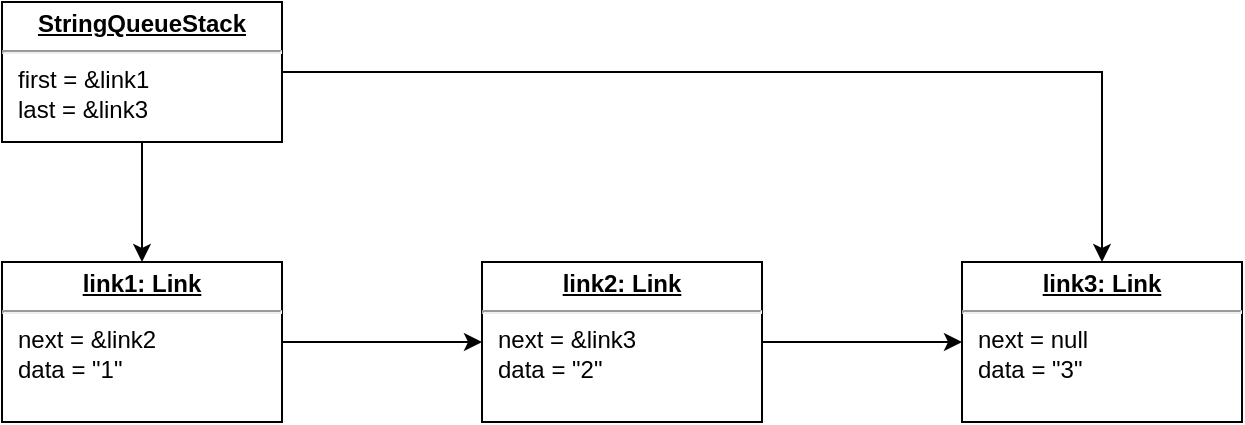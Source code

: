 <mxfile version="20.3.0" type="device"><diagram name="Page-1" id="a7904f86-f2b4-8e86-fa97-74104820619b"><mxGraphModel dx="1104" dy="755" grid="1" gridSize="10" guides="1" tooltips="1" connect="1" arrows="1" fold="1" page="1" pageScale="1" pageWidth="1100" pageHeight="850" background="none" math="0" shadow="0"><root><mxCell id="0"/><mxCell id="1" parent="0"/><mxCell id="7G08N_n2c5VSZeidTcwZ-6" style="edgeStyle=orthogonalEdgeStyle;rounded=0;orthogonalLoop=1;jettySize=auto;html=1;" parent="1" source="7G08N_n2c5VSZeidTcwZ-1" target="7G08N_n2c5VSZeidTcwZ-3" edge="1"><mxGeometry relative="1" as="geometry"/></mxCell><mxCell id="riOQ3EWdDo-MxyEBKuCh-1" style="edgeStyle=orthogonalEdgeStyle;rounded=0;orthogonalLoop=1;jettySize=auto;html=1;entryX=0.5;entryY=0;entryDx=0;entryDy=0;" edge="1" parent="1" source="7G08N_n2c5VSZeidTcwZ-1" target="7G08N_n2c5VSZeidTcwZ-5"><mxGeometry relative="1" as="geometry"/></mxCell><mxCell id="7G08N_n2c5VSZeidTcwZ-1" value="&lt;p style=&quot;margin: 0px ; margin-top: 4px ; text-align: center ; text-decoration: underline&quot;&gt;&lt;b&gt;StringQueueStack&lt;/b&gt;&lt;/p&gt;&lt;hr&gt;&lt;p style=&quot;margin: 0px ; margin-left: 8px&quot;&gt;first = &amp;amp;link1&lt;/p&gt;&lt;p style=&quot;margin: 0px ; margin-left: 8px&quot;&gt;last = &amp;amp;link3&lt;/p&gt;" style="verticalAlign=top;align=left;overflow=fill;fontSize=12;fontFamily=Helvetica;html=1;rounded=0;shadow=0;comic=0;labelBackgroundColor=none;strokeWidth=1" parent="1" vertex="1"><mxGeometry x="240" y="270" width="140" height="70" as="geometry"/></mxCell><mxCell id="7G08N_n2c5VSZeidTcwZ-7" style="edgeStyle=orthogonalEdgeStyle;rounded=0;orthogonalLoop=1;jettySize=auto;html=1;" parent="1" source="7G08N_n2c5VSZeidTcwZ-3" target="7G08N_n2c5VSZeidTcwZ-4" edge="1"><mxGeometry relative="1" as="geometry"/></mxCell><mxCell id="7G08N_n2c5VSZeidTcwZ-3" value="&lt;p style=&quot;margin: 0px ; margin-top: 4px ; text-align: center ; text-decoration: underline&quot;&gt;&lt;b&gt;link1: Link&lt;/b&gt;&lt;/p&gt;&lt;hr&gt;&lt;p style=&quot;margin: 0px ; margin-left: 8px&quot;&gt;next = &amp;amp;link2&lt;/p&gt;&lt;p style=&quot;margin: 0px ; margin-left: 8px&quot;&gt;data = &quot;1&quot;&lt;/p&gt;" style="verticalAlign=top;align=left;overflow=fill;fontSize=12;fontFamily=Helvetica;html=1;rounded=0;shadow=0;comic=0;labelBackgroundColor=none;strokeWidth=1" parent="1" vertex="1"><mxGeometry x="240" y="400" width="140" height="80" as="geometry"/></mxCell><mxCell id="7G08N_n2c5VSZeidTcwZ-8" style="edgeStyle=orthogonalEdgeStyle;rounded=0;orthogonalLoop=1;jettySize=auto;html=1;" parent="1" source="7G08N_n2c5VSZeidTcwZ-4" target="7G08N_n2c5VSZeidTcwZ-5" edge="1"><mxGeometry relative="1" as="geometry"/></mxCell><mxCell id="7G08N_n2c5VSZeidTcwZ-4" value="&lt;p style=&quot;margin: 0px ; margin-top: 4px ; text-align: center ; text-decoration: underline&quot;&gt;&lt;b&gt;link2: Link&lt;/b&gt;&lt;/p&gt;&lt;hr&gt;&lt;p style=&quot;margin: 0px ; margin-left: 8px&quot;&gt;next = &amp;amp;link3&lt;/p&gt;&lt;p style=&quot;margin: 0px ; margin-left: 8px&quot;&gt;data = &quot;2&quot;&lt;/p&gt;" style="verticalAlign=top;align=left;overflow=fill;fontSize=12;fontFamily=Helvetica;html=1;rounded=0;shadow=0;comic=0;labelBackgroundColor=none;strokeWidth=1" parent="1" vertex="1"><mxGeometry x="480" y="400" width="140" height="80" as="geometry"/></mxCell><mxCell id="7G08N_n2c5VSZeidTcwZ-5" value="&lt;p style=&quot;margin: 0px ; margin-top: 4px ; text-align: center ; text-decoration: underline&quot;&gt;&lt;b&gt;link3: Link&lt;/b&gt;&lt;/p&gt;&lt;hr&gt;&lt;p style=&quot;margin: 0px ; margin-left: 8px&quot;&gt;next = null&lt;/p&gt;&lt;p style=&quot;margin: 0px ; margin-left: 8px&quot;&gt;data = &quot;3&quot;&lt;/p&gt;" style="verticalAlign=top;align=left;overflow=fill;fontSize=12;fontFamily=Helvetica;html=1;rounded=0;shadow=0;comic=0;labelBackgroundColor=none;strokeWidth=1" parent="1" vertex="1"><mxGeometry x="720" y="400" width="140" height="80" as="geometry"/></mxCell></root></mxGraphModel></diagram></mxfile>